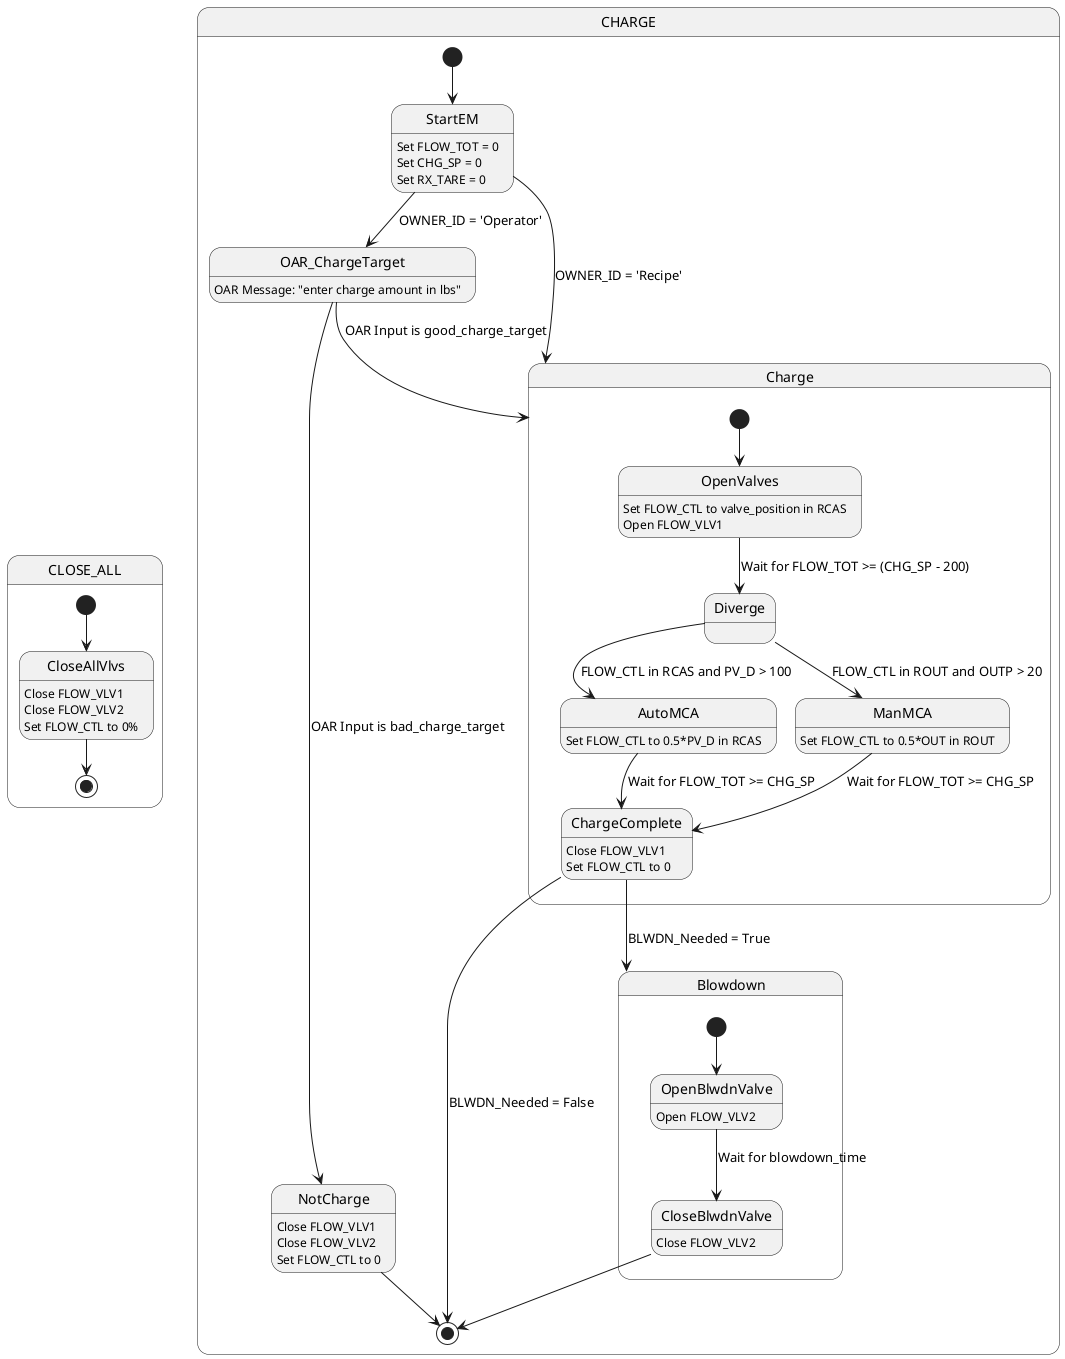 
Definitions for all of the instances in this EM class enclosed in the Definitions folder.
Use a !include <instance path> to substitute Aliases/Parameter_path in this flowchart.
i.e. copy this to the code:
!include Definitions/S_EMC_CHG_BLWDN/R10-TK36CHG-EM.puml
!include Definitions/S_EMC_CHG_BLWDN/R9-TK36CHG-EM.puml
!include Definitions/S_EMC_CHG_BLWDN/R6-TK36CHG-EM.puml

@startuml

state CLOSE_ALL{

[*] --> CloseAllVlvs
CloseAllVlvs: Close FLOW_VLV1
CloseAllVlvs: Close FLOW_VLV2
CloseAllVlvs: Set FLOW_CTL to 0%
CloseAllVlvs --> [*]

}

state CHARGE {

[*] --> StartEM
StartEM: Set FLOW_TOT = 0
StartEM: Set CHG_SP = 0
StartEM: Set RX_TARE = 0

StartEM --> Charge: OWNER_ID = 'Recipe'
StartEM --> OAR_ChargeTarget: OWNER_ID = 'Operator'
OAR_ChargeTarget: OAR Message: "enter charge amount in lbs"
OAR_ChargeTarget --> NotCharge: OAR Input is bad_charge_target
OAR_ChargeTarget --> Charge: OAR Input is good_charge_target

state Charge {
[*] --> OpenValves

NotCharge: Close FLOW_VLV1
NotCharge: Close FLOW_VLV2
NotCharge: Set FLOW_CTL to 0

OpenValves: Set FLOW_CTL to valve_position in RCAS
OpenValves: Open FLOW_VLV1

OpenValves --> Diverge: Wait for FLOW_TOT >= (CHG_SP - 200)

Diverge --> AutoMCA: FLOW_CTL in RCAS and PV_D > 100
AutoMCA: Set FLOW_CTL to 0.5*PV_D in RCAS
AutoMCA --> ChargeComplete: Wait for FLOW_TOT >= CHG_SP

Diverge --> ManMCA: FLOW_CTL in ROUT and OUTP > 20
ManMCA: Set FLOW_CTL to 0.5*OUT in ROUT
ManMCA --> ChargeComplete: Wait for FLOW_TOT >= CHG_SP

ChargeComplete: Close FLOW_VLV1
ChargeComplete: Set FLOW_CTL to 0
}

ChargeComplete --> Blowdown: BLWDN_Needed = True

state Blowdown{

[*] --> OpenBlwdnValve
OpenBlwdnValve: Open FLOW_VLV2

OpenBlwdnValve --> CloseBlwdnValve: Wait for blowdown_time

CloseBlwdnValve: Close FLOW_VLV2

}

ChargeComplete --> [*]: BLWDN_Needed = False
CloseBlwdnValve --> [*]
NotCharge --> [*]


}

@enduml

# CHG_TGT is an OP, it can be read/write with OtherAttribute
# FLOW_TOT can be OtherAttribute too, or IndicationAttribute if declare tag = 'FQIC-####' and attr_path = 'TOTAL'
# FLOW_VLV1 is PositionAttribute